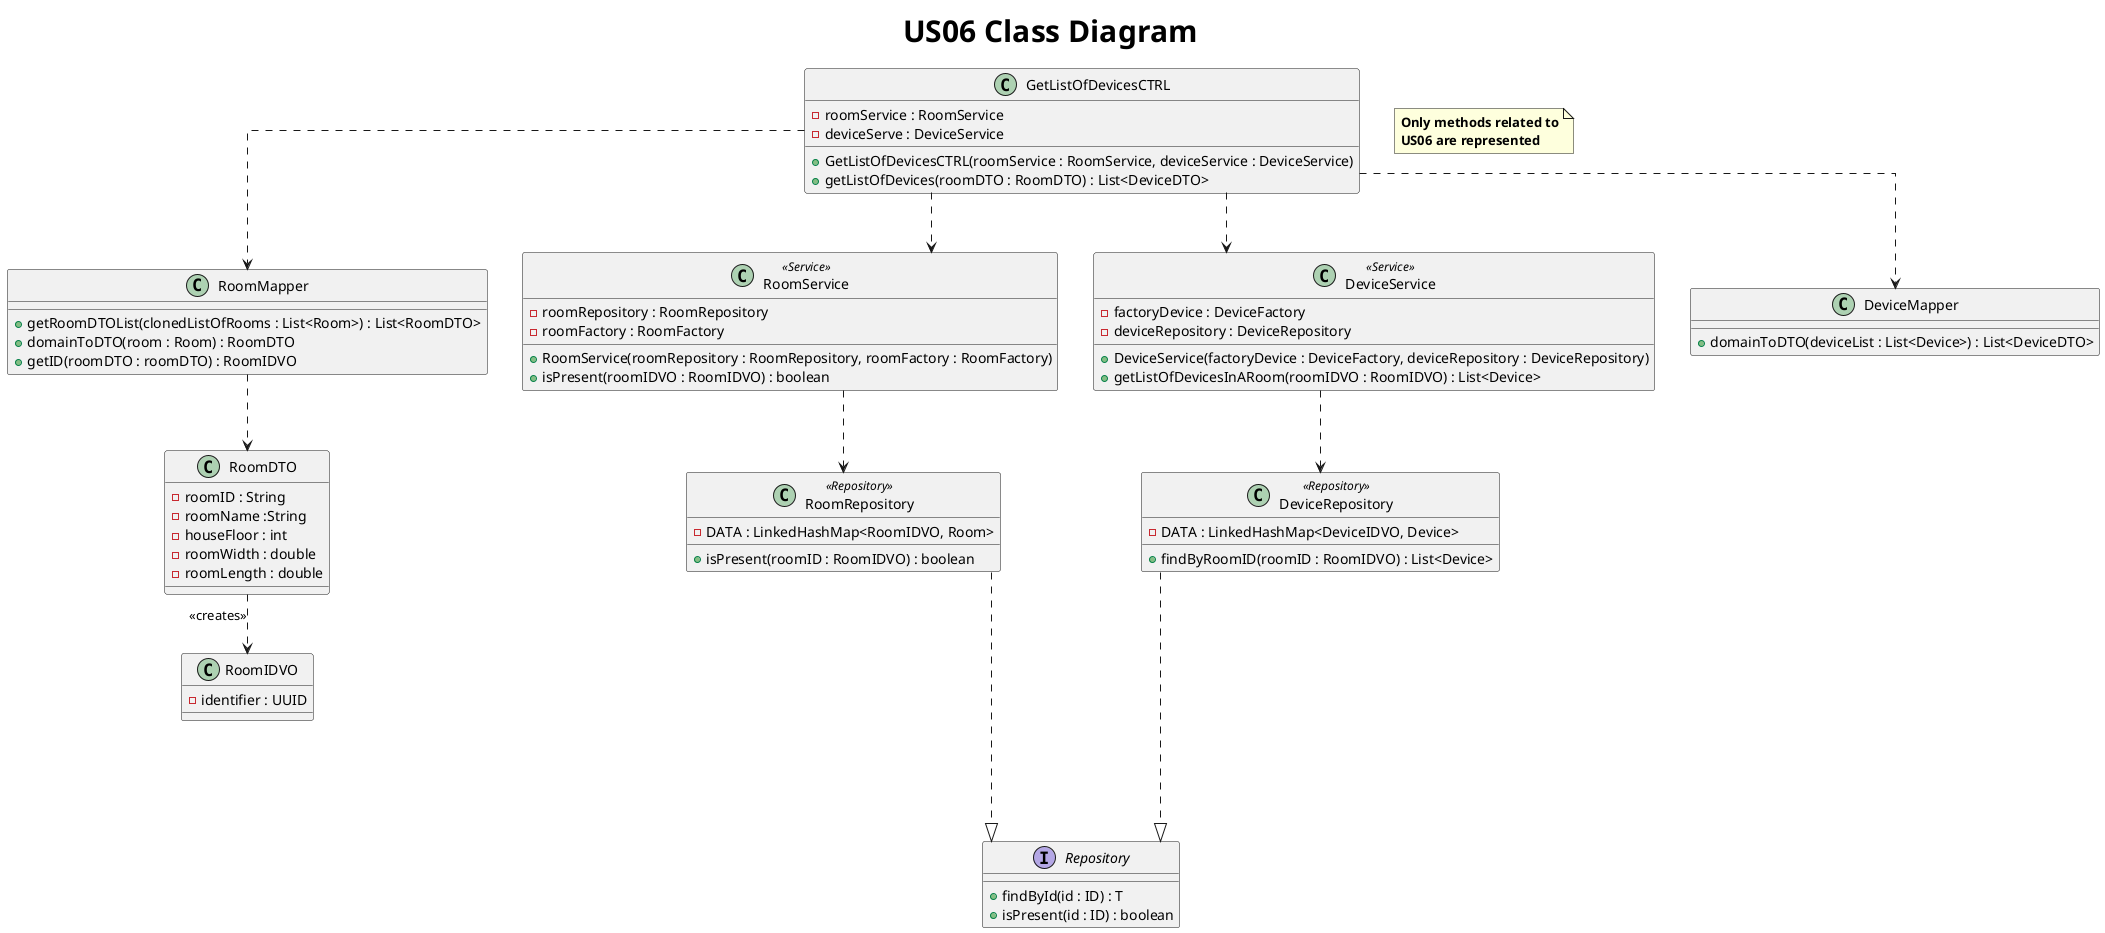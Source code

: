 @@startuml
        title <size: 30> US06 Class Diagram

 note "<b>Only methods related to\n<b>US06 are represented" as N1
 skinparam linetype ortho


 class GetListOfDevicesCTRL {
 - roomService : RoomService
 - deviceServe : DeviceService

 + GetListOfDevicesCTRL(roomService : RoomService, deviceService : DeviceService)
 + getListOfDevices(roomDTO : RoomDTO) : List<DeviceDTO>
 }

class RoomMapper{
 + getRoomDTOList(clonedListOfRooms : List<Room>) : List<RoomDTO>
 + domainToDTO(room : Room) : RoomDTO
 + getID(roomDTO : roomDTO) : RoomIDVO
 }

 class RoomDTO{
 - roomID : String
 - roomName :String
 - houseFloor : int
 - roomWidth : double
 - roomLength : double
 }

 class RoomIDVO {
 - identifier : UUID
 }

 class RoomService <<Service>>{
 - roomRepository : RoomRepository
 - roomFactory : RoomFactory

 + RoomService(roomRepository : RoomRepository, roomFactory : RoomFactory)
 + isPresent(roomIDVO : RoomIDVO) : boolean
 }


 class RoomRepository <<Repository>>{
 - DATA : LinkedHashMap<RoomIDVO, Room>

 + isPresent(roomID : RoomIDVO) : boolean
 }


 class DeviceService <<Service>>{
 - factoryDevice : DeviceFactory
 - deviceRepository : DeviceRepository

 + DeviceService(factoryDevice : DeviceFactory, deviceRepository : DeviceRepository)
 + getListOfDevicesInARoom(roomIDVO : RoomIDVO) : List<Device>
 }

 class DeviceRepository <<Repository>>{
 - DATA : LinkedHashMap<DeviceIDVO, Device>

 + findByRoomID(roomID : RoomIDVO) : List<Device>
 }

 class DeviceMapper {
 + domainToDTO(deviceList : List<Device>) : List<DeviceDTO>
}

 interface Repository{
 + findById(id : ID) : T
 + isPresent(id : ID) : boolean
 }

 GetListOfDevicesCTRL ..> RoomService
 RoomService ..> RoomRepository

 GetListOfDevicesCTRL ..> RoomMapper
 RoomMapper ..> RoomDTO
 RoomDTO ..> RoomIDVO : <<creates>>

 GetListOfDevicesCTRL ..> DeviceService
 DeviceService ..> DeviceRepository

 GetListOfDevicesCTRL ..> DeviceMapper

 Repository <|....up RoomRepository
 Repository <|....up DeviceRepository

 @enduml